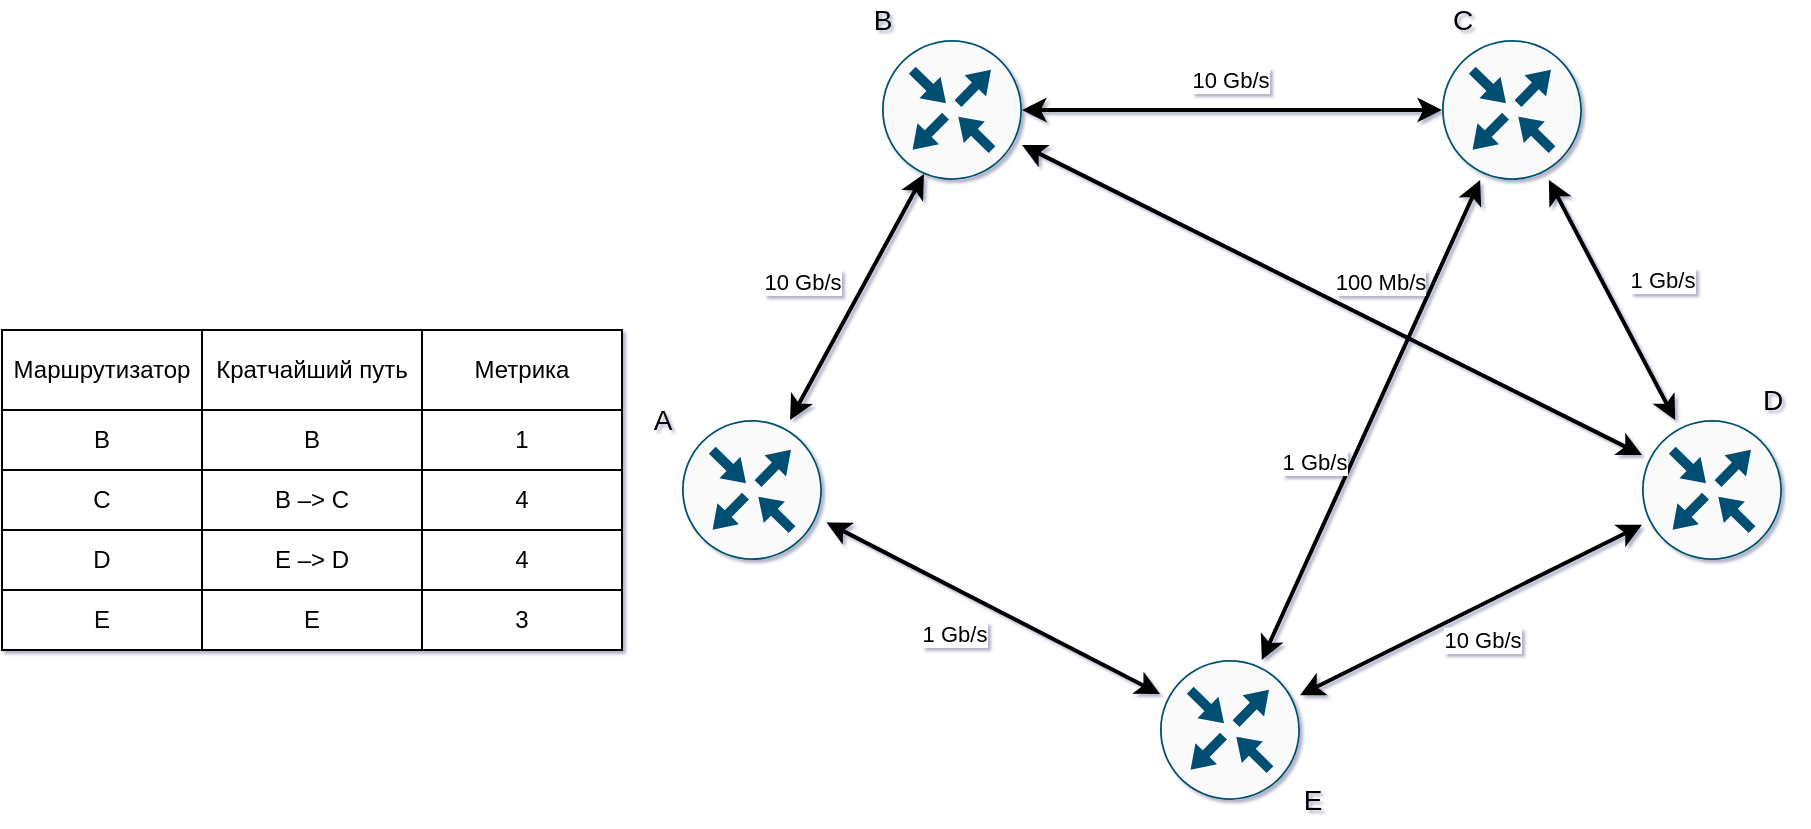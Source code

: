 <mxfile version="15.4.0" type="device"><diagram id="Tnql1_c0cnU-E5mvVTGK" name="Страница 1"><mxGraphModel dx="922" dy="743" grid="1" gridSize="10" guides="1" tooltips="1" connect="1" arrows="1" fold="1" page="1" pageScale="1" pageWidth="1169" pageHeight="827" math="0" shadow="1"><root><mxCell id="0"/><mxCell id="1" parent="0"/><mxCell id="VMH_zrSuN8qUCHNNmWZj-3" style="edgeStyle=none;orthogonalLoop=1;jettySize=auto;html=1;entryX=0.3;entryY=0.957;entryDx=0;entryDy=0;entryPerimeter=0;startArrow=classic;startFill=1;strokeWidth=2;" edge="1" parent="1" source="VMH_zrSuN8qUCHNNmWZj-4" target="VMH_zrSuN8qUCHNNmWZj-6"><mxGeometry relative="1" as="geometry"/></mxCell><mxCell id="VMH_zrSuN8qUCHNNmWZj-30" value="10 Gb/s" style="edgeLabel;html=1;align=center;verticalAlign=middle;resizable=0;points=[];" vertex="1" connectable="0" parent="VMH_zrSuN8qUCHNNmWZj-3"><mxGeometry x="-0.015" relative="1" as="geometry"><mxPoint x="-27" y="-9" as="offset"/></mxGeometry></mxCell><mxCell id="VMH_zrSuN8qUCHNNmWZj-4" value="" style="points=[[0.5,0,0],[1,0.5,0],[0.5,1,0],[0,0.5,0],[0.145,0.145,0],[0.856,0.145,0],[0.855,0.856,0],[0.145,0.855,0]];verticalLabelPosition=bottom;html=1;verticalAlign=top;aspect=fixed;align=center;pointerEvents=1;shape=mxgraph.cisco19.rect;prIcon=router;fillColor=#FAFAFA;strokeColor=#005073;" vertex="1" parent="1"><mxGeometry x="380" y="370" width="70" height="70" as="geometry"/></mxCell><mxCell id="VMH_zrSuN8qUCHNNmWZj-5" style="edgeStyle=none;orthogonalLoop=1;jettySize=auto;html=1;strokeWidth=2;startArrow=classic;startFill=1;" edge="1" parent="1" source="VMH_zrSuN8qUCHNNmWZj-6" target="VMH_zrSuN8qUCHNNmWZj-8"><mxGeometry relative="1" as="geometry"/></mxCell><mxCell id="VMH_zrSuN8qUCHNNmWZj-29" style="rounded=0;orthogonalLoop=1;jettySize=auto;html=1;startArrow=classic;startFill=1;strokeWidth=2;" edge="1" parent="1" source="VMH_zrSuN8qUCHNNmWZj-6" target="VMH_zrSuN8qUCHNNmWZj-9"><mxGeometry relative="1" as="geometry"/></mxCell><mxCell id="VMH_zrSuN8qUCHNNmWZj-6" value="" style="points=[[0.5,0,0],[1,0.5,0],[0.5,1,0],[0,0.5,0],[0.145,0.145,0],[0.856,0.145,0],[0.855,0.856,0],[0.145,0.855,0]];verticalLabelPosition=bottom;html=1;verticalAlign=top;aspect=fixed;align=center;pointerEvents=1;shape=mxgraph.cisco19.rect;prIcon=router;fillColor=#FAFAFA;strokeColor=#005073;" vertex="1" parent="1"><mxGeometry x="480" y="180" width="70" height="70" as="geometry"/></mxCell><mxCell id="VMH_zrSuN8qUCHNNmWZj-7" style="edgeStyle=none;orthogonalLoop=1;jettySize=auto;html=1;strokeWidth=2;startArrow=classic;startFill=1;" edge="1" parent="1" source="VMH_zrSuN8qUCHNNmWZj-8" target="VMH_zrSuN8qUCHNNmWZj-9"><mxGeometry relative="1" as="geometry"/></mxCell><mxCell id="VMH_zrSuN8qUCHNNmWZj-65" style="edgeStyle=none;rounded=0;orthogonalLoop=1;jettySize=auto;html=1;startArrow=classic;startFill=1;strokeWidth=2;" edge="1" parent="1" source="VMH_zrSuN8qUCHNNmWZj-8" target="VMH_zrSuN8qUCHNNmWZj-11"><mxGeometry relative="1" as="geometry"/></mxCell><mxCell id="VMH_zrSuN8qUCHNNmWZj-66" value="1 Gb/s" style="edgeLabel;html=1;align=center;verticalAlign=middle;resizable=0;points=[];" vertex="1" connectable="0" parent="VMH_zrSuN8qUCHNNmWZj-65"><mxGeometry x="-0.05" y="-1" relative="1" as="geometry"><mxPoint x="-31" y="27" as="offset"/></mxGeometry></mxCell><mxCell id="VMH_zrSuN8qUCHNNmWZj-8" value="" style="points=[[0.5,0,0],[1,0.5,0],[0.5,1,0],[0,0.5,0],[0.145,0.145,0],[0.856,0.145,0],[0.855,0.856,0],[0.145,0.855,0]];verticalLabelPosition=bottom;html=1;verticalAlign=top;aspect=fixed;align=center;pointerEvents=1;shape=mxgraph.cisco19.rect;prIcon=router;fillColor=#FAFAFA;strokeColor=#005073;" vertex="1" parent="1"><mxGeometry x="760" y="180" width="70" height="70" as="geometry"/></mxCell><mxCell id="VMH_zrSuN8qUCHNNmWZj-9" value="" style="points=[[0.5,0,0],[1,0.5,0],[0.5,1,0],[0,0.5,0],[0.145,0.145,0],[0.856,0.145,0],[0.855,0.856,0],[0.145,0.855,0]];verticalLabelPosition=bottom;html=1;verticalAlign=top;aspect=fixed;align=center;pointerEvents=1;shape=mxgraph.cisco19.rect;prIcon=router;fillColor=#FAFAFA;strokeColor=#005073;" vertex="1" parent="1"><mxGeometry x="860" y="370" width="70" height="70" as="geometry"/></mxCell><mxCell id="VMH_zrSuN8qUCHNNmWZj-10" style="edgeStyle=none;orthogonalLoop=1;jettySize=auto;html=1;strokeWidth=2;startArrow=classic;startFill=1;" edge="1" parent="1" source="VMH_zrSuN8qUCHNNmWZj-11" target="VMH_zrSuN8qUCHNNmWZj-9"><mxGeometry relative="1" as="geometry"/></mxCell><mxCell id="VMH_zrSuN8qUCHNNmWZj-11" value="" style="points=[[0.5,0,0],[1,0.5,0],[0.5,1,0],[0,0.5,0],[0.145,0.145,0],[0.856,0.145,0],[0.855,0.856,0],[0.145,0.855,0]];verticalLabelPosition=bottom;html=1;verticalAlign=top;aspect=fixed;align=center;pointerEvents=1;shape=mxgraph.cisco19.rect;prIcon=router;fillColor=#FAFAFA;strokeColor=#005073;" vertex="1" parent="1"><mxGeometry x="619" y="490" width="70" height="70" as="geometry"/></mxCell><mxCell id="VMH_zrSuN8qUCHNNmWZj-23" value="A" style="text;html=1;align=center;verticalAlign=middle;resizable=0;points=[];autosize=1;strokeColor=none;fillColor=none;fontSize=14;" vertex="1" parent="1"><mxGeometry x="360" y="360" width="20" height="20" as="geometry"/></mxCell><mxCell id="VMH_zrSuN8qUCHNNmWZj-24" value="B" style="text;html=1;align=center;verticalAlign=middle;resizable=0;points=[];autosize=1;strokeColor=none;fillColor=none;fontSize=14;" vertex="1" parent="1"><mxGeometry x="470" y="160" width="20" height="20" as="geometry"/></mxCell><mxCell id="VMH_zrSuN8qUCHNNmWZj-25" value="C" style="text;html=1;align=center;verticalAlign=middle;resizable=0;points=[];autosize=1;strokeColor=none;fillColor=none;fontSize=14;" vertex="1" parent="1"><mxGeometry x="755" y="160" width="30" height="20" as="geometry"/></mxCell><mxCell id="VMH_zrSuN8qUCHNNmWZj-26" value="D" style="text;html=1;align=center;verticalAlign=middle;resizable=0;points=[];autosize=1;strokeColor=none;fillColor=none;fontSize=14;" vertex="1" parent="1"><mxGeometry x="910" y="350" width="30" height="20" as="geometry"/></mxCell><mxCell id="VMH_zrSuN8qUCHNNmWZj-27" value="E" style="text;html=1;align=center;verticalAlign=middle;resizable=0;points=[];autosize=1;strokeColor=none;fillColor=none;fontSize=14;" vertex="1" parent="1"><mxGeometry x="685" y="550" width="20" height="20" as="geometry"/></mxCell><mxCell id="VMH_zrSuN8qUCHNNmWZj-28" style="edgeStyle=none;orthogonalLoop=1;jettySize=auto;html=1;strokeWidth=2;startArrow=classic;startFill=1;exitX=1.031;exitY=0.731;exitDx=0;exitDy=0;exitPerimeter=0;" edge="1" parent="1" source="VMH_zrSuN8qUCHNNmWZj-4" target="VMH_zrSuN8qUCHNNmWZj-11"><mxGeometry relative="1" as="geometry"><mxPoint x="409" y="530.143" as="sourcePoint"/><mxPoint x="580.0" y="444.997" as="targetPoint"/></mxGeometry></mxCell><mxCell id="VMH_zrSuN8qUCHNNmWZj-31" value="10 Gb/s" style="edgeLabel;html=1;align=center;verticalAlign=middle;resizable=0;points=[];" vertex="1" connectable="0" parent="1"><mxGeometry x="654.005" y="199.999" as="geometry"/></mxCell><mxCell id="VMH_zrSuN8qUCHNNmWZj-32" value="100 Mb/s" style="edgeLabel;html=1;align=center;verticalAlign=middle;resizable=0;points=[];" vertex="1" connectable="0" parent="1"><mxGeometry x="730.005" y="299.999" as="geometry"><mxPoint x="-1" y="1" as="offset"/></mxGeometry></mxCell><mxCell id="VMH_zrSuN8qUCHNNmWZj-33" value="1 Gb/s" style="edgeLabel;html=1;align=center;verticalAlign=middle;resizable=0;points=[];" vertex="1" connectable="0" parent="1"><mxGeometry x="870.005" y="299.999" as="geometry"/></mxCell><mxCell id="VMH_zrSuN8qUCHNNmWZj-34" value="1 Gb/s" style="edgeLabel;html=1;align=center;verticalAlign=middle;resizable=0;points=[];" vertex="1" connectable="0" parent="1"><mxGeometry x="520.005" y="479.999" as="geometry"><mxPoint x="-4" y="-3" as="offset"/></mxGeometry></mxCell><mxCell id="VMH_zrSuN8qUCHNNmWZj-35" value="10 Gb/s" style="edgeLabel;html=1;align=center;verticalAlign=middle;resizable=0;points=[];" vertex="1" connectable="0" parent="1"><mxGeometry x="780.005" y="479.999" as="geometry"/></mxCell><mxCell id="VMH_zrSuN8qUCHNNmWZj-36" value="" style="shape=table;html=1;whiteSpace=wrap;startSize=0;container=1;collapsible=0;childLayout=tableLayout;fontSize=12;spacing=2;verticalAlign=middle;resizeWidth=0;resizeHeight=0;" vertex="1" parent="1"><mxGeometry x="40" y="325" width="310" height="160" as="geometry"/></mxCell><mxCell id="VMH_zrSuN8qUCHNNmWZj-37" value="" style="shape=partialRectangle;html=1;whiteSpace=wrap;collapsible=0;dropTarget=0;pointerEvents=0;fillColor=none;top=0;left=0;bottom=0;right=0;points=[[0,0.5],[1,0.5]];portConstraint=eastwest;fontSize=12;spacing=2;verticalAlign=middle;resizeWidth=0;resizeHeight=0;" vertex="1" parent="VMH_zrSuN8qUCHNNmWZj-36"><mxGeometry width="310" height="40" as="geometry"/></mxCell><mxCell id="VMH_zrSuN8qUCHNNmWZj-38" value="Маршрутизатор" style="shape=partialRectangle;html=1;whiteSpace=wrap;connectable=0;fillColor=none;top=0;left=0;bottom=0;right=0;overflow=hidden;pointerEvents=1;fontSize=12;spacing=2;verticalAlign=middle;resizeWidth=0;resizeHeight=0;" vertex="1" parent="VMH_zrSuN8qUCHNNmWZj-37"><mxGeometry width="100" height="40" as="geometry"><mxRectangle width="100" height="40" as="alternateBounds"/></mxGeometry></mxCell><mxCell id="VMH_zrSuN8qUCHNNmWZj-39" value="Кратчайший путь" style="shape=partialRectangle;html=1;whiteSpace=wrap;connectable=0;fillColor=none;top=0;left=0;bottom=0;right=0;overflow=hidden;pointerEvents=1;fontSize=12;spacing=2;verticalAlign=middle;resizeWidth=0;resizeHeight=0;" vertex="1" parent="VMH_zrSuN8qUCHNNmWZj-37"><mxGeometry x="100" width="110" height="40" as="geometry"><mxRectangle width="110" height="40" as="alternateBounds"/></mxGeometry></mxCell><mxCell id="VMH_zrSuN8qUCHNNmWZj-40" value="Метрика" style="shape=partialRectangle;html=1;whiteSpace=wrap;connectable=0;fillColor=none;top=0;left=0;bottom=0;right=0;overflow=hidden;pointerEvents=1;fontSize=12;spacing=2;verticalAlign=middle;resizeWidth=0;resizeHeight=0;" vertex="1" parent="VMH_zrSuN8qUCHNNmWZj-37"><mxGeometry x="210" width="100" height="40" as="geometry"><mxRectangle width="100" height="40" as="alternateBounds"/></mxGeometry></mxCell><mxCell id="VMH_zrSuN8qUCHNNmWZj-41" value="" style="shape=partialRectangle;html=1;whiteSpace=wrap;collapsible=0;dropTarget=0;pointerEvents=0;fillColor=none;top=0;left=0;bottom=0;right=0;points=[[0,0.5],[1,0.5]];portConstraint=eastwest;fontSize=12;spacing=2;verticalAlign=middle;resizeWidth=0;resizeHeight=0;" vertex="1" parent="VMH_zrSuN8qUCHNNmWZj-36"><mxGeometry y="40" width="310" height="30" as="geometry"/></mxCell><mxCell id="VMH_zrSuN8qUCHNNmWZj-42" value="B" style="shape=partialRectangle;html=1;whiteSpace=wrap;connectable=0;fillColor=none;top=0;left=0;bottom=0;right=0;overflow=hidden;pointerEvents=1;fontSize=12;spacing=2;verticalAlign=middle;resizeWidth=0;resizeHeight=0;" vertex="1" parent="VMH_zrSuN8qUCHNNmWZj-41"><mxGeometry width="100" height="30" as="geometry"><mxRectangle width="100" height="30" as="alternateBounds"/></mxGeometry></mxCell><mxCell id="VMH_zrSuN8qUCHNNmWZj-43" value="B&lt;br&gt;" style="shape=partialRectangle;html=1;whiteSpace=wrap;connectable=0;fillColor=none;top=0;left=0;bottom=0;right=0;overflow=hidden;pointerEvents=1;fontSize=12;spacing=2;verticalAlign=middle;resizeWidth=0;resizeHeight=0;" vertex="1" parent="VMH_zrSuN8qUCHNNmWZj-41"><mxGeometry x="100" width="110" height="30" as="geometry"><mxRectangle width="110" height="30" as="alternateBounds"/></mxGeometry></mxCell><mxCell id="VMH_zrSuN8qUCHNNmWZj-44" value="1" style="shape=partialRectangle;html=1;whiteSpace=wrap;connectable=0;fillColor=none;top=0;left=0;bottom=0;right=0;overflow=hidden;pointerEvents=1;fontSize=12;spacing=2;verticalAlign=middle;resizeWidth=0;resizeHeight=0;" vertex="1" parent="VMH_zrSuN8qUCHNNmWZj-41"><mxGeometry x="210" width="100" height="30" as="geometry"><mxRectangle width="100" height="30" as="alternateBounds"/></mxGeometry></mxCell><mxCell id="VMH_zrSuN8qUCHNNmWZj-45" value="" style="shape=partialRectangle;html=1;whiteSpace=wrap;collapsible=0;dropTarget=0;pointerEvents=0;fillColor=none;top=0;left=0;bottom=0;right=0;points=[[0,0.5],[1,0.5]];portConstraint=eastwest;fontSize=12;spacing=2;verticalAlign=middle;resizeWidth=0;resizeHeight=0;" vertex="1" parent="VMH_zrSuN8qUCHNNmWZj-36"><mxGeometry y="70" width="310" height="30" as="geometry"/></mxCell><mxCell id="VMH_zrSuN8qUCHNNmWZj-46" value="C" style="shape=partialRectangle;html=1;whiteSpace=wrap;connectable=0;fillColor=none;top=0;left=0;bottom=0;right=0;overflow=hidden;pointerEvents=1;fontSize=12;spacing=2;verticalAlign=middle;resizeWidth=0;resizeHeight=0;" vertex="1" parent="VMH_zrSuN8qUCHNNmWZj-45"><mxGeometry width="100" height="30" as="geometry"><mxRectangle width="100" height="30" as="alternateBounds"/></mxGeometry></mxCell><mxCell id="VMH_zrSuN8qUCHNNmWZj-47" value="B –&amp;gt; C" style="shape=partialRectangle;html=1;whiteSpace=wrap;connectable=0;fillColor=none;top=0;left=0;bottom=0;right=0;overflow=hidden;pointerEvents=1;fontSize=12;spacing=2;verticalAlign=middle;resizeWidth=0;resizeHeight=0;" vertex="1" parent="VMH_zrSuN8qUCHNNmWZj-45"><mxGeometry x="100" width="110" height="30" as="geometry"><mxRectangle width="110" height="30" as="alternateBounds"/></mxGeometry></mxCell><mxCell id="VMH_zrSuN8qUCHNNmWZj-48" value="4" style="shape=partialRectangle;html=1;whiteSpace=wrap;connectable=0;fillColor=none;top=0;left=0;bottom=0;right=0;overflow=hidden;pointerEvents=1;fontSize=12;spacing=2;verticalAlign=middle;resizeWidth=0;resizeHeight=0;" vertex="1" parent="VMH_zrSuN8qUCHNNmWZj-45"><mxGeometry x="210" width="100" height="30" as="geometry"><mxRectangle width="100" height="30" as="alternateBounds"/></mxGeometry></mxCell><mxCell id="VMH_zrSuN8qUCHNNmWZj-49" value="" style="shape=partialRectangle;html=1;whiteSpace=wrap;collapsible=0;dropTarget=0;pointerEvents=0;fillColor=none;top=0;left=0;bottom=0;right=0;points=[[0,0.5],[1,0.5]];portConstraint=eastwest;fontSize=12;spacing=2;verticalAlign=middle;resizeWidth=0;resizeHeight=0;" vertex="1" parent="VMH_zrSuN8qUCHNNmWZj-36"><mxGeometry y="100" width="310" height="30" as="geometry"/></mxCell><mxCell id="VMH_zrSuN8qUCHNNmWZj-50" value="D" style="shape=partialRectangle;html=1;whiteSpace=wrap;connectable=0;fillColor=none;top=0;left=0;bottom=0;right=0;overflow=hidden;pointerEvents=1;fontSize=12;spacing=2;verticalAlign=middle;resizeWidth=0;resizeHeight=0;" vertex="1" parent="VMH_zrSuN8qUCHNNmWZj-49"><mxGeometry width="100" height="30" as="geometry"><mxRectangle width="100" height="30" as="alternateBounds"/></mxGeometry></mxCell><mxCell id="VMH_zrSuN8qUCHNNmWZj-51" value="E –&amp;gt; D" style="shape=partialRectangle;html=1;whiteSpace=wrap;connectable=0;fillColor=none;top=0;left=0;bottom=0;right=0;overflow=hidden;pointerEvents=1;fontSize=12;spacing=2;verticalAlign=middle;resizeWidth=0;resizeHeight=0;" vertex="1" parent="VMH_zrSuN8qUCHNNmWZj-49"><mxGeometry x="100" width="110" height="30" as="geometry"><mxRectangle width="110" height="30" as="alternateBounds"/></mxGeometry></mxCell><mxCell id="VMH_zrSuN8qUCHNNmWZj-52" value="4" style="shape=partialRectangle;html=1;whiteSpace=wrap;connectable=0;fillColor=none;top=0;left=0;bottom=0;right=0;overflow=hidden;pointerEvents=1;fontSize=12;spacing=2;verticalAlign=middle;resizeWidth=0;resizeHeight=0;" vertex="1" parent="VMH_zrSuN8qUCHNNmWZj-49"><mxGeometry x="210" width="100" height="30" as="geometry"><mxRectangle width="100" height="30" as="alternateBounds"/></mxGeometry></mxCell><mxCell id="VMH_zrSuN8qUCHNNmWZj-53" value="" style="shape=partialRectangle;html=1;whiteSpace=wrap;collapsible=0;dropTarget=0;pointerEvents=0;fillColor=none;top=0;left=0;bottom=0;right=0;points=[[0,0.5],[1,0.5]];portConstraint=eastwest;fontSize=12;spacing=2;verticalAlign=middle;resizeWidth=0;resizeHeight=0;" vertex="1" parent="VMH_zrSuN8qUCHNNmWZj-36"><mxGeometry y="130" width="310" height="30" as="geometry"/></mxCell><mxCell id="VMH_zrSuN8qUCHNNmWZj-54" value="E" style="shape=partialRectangle;html=1;whiteSpace=wrap;connectable=0;fillColor=none;top=0;left=0;bottom=0;right=0;overflow=hidden;pointerEvents=1;fontSize=12;spacing=2;verticalAlign=middle;resizeWidth=0;resizeHeight=0;" vertex="1" parent="VMH_zrSuN8qUCHNNmWZj-53"><mxGeometry width="100" height="30" as="geometry"><mxRectangle width="100" height="30" as="alternateBounds"/></mxGeometry></mxCell><mxCell id="VMH_zrSuN8qUCHNNmWZj-55" value="E" style="shape=partialRectangle;html=1;whiteSpace=wrap;connectable=0;fillColor=none;top=0;left=0;bottom=0;right=0;overflow=hidden;pointerEvents=1;fontSize=12;spacing=2;verticalAlign=middle;resizeWidth=0;resizeHeight=0;" vertex="1" parent="VMH_zrSuN8qUCHNNmWZj-53"><mxGeometry x="100" width="110" height="30" as="geometry"><mxRectangle width="110" height="30" as="alternateBounds"/></mxGeometry></mxCell><mxCell id="VMH_zrSuN8qUCHNNmWZj-56" value="3" style="shape=partialRectangle;html=1;whiteSpace=wrap;connectable=0;fillColor=none;top=0;left=0;bottom=0;right=0;overflow=hidden;pointerEvents=1;fontSize=12;spacing=2;verticalAlign=middle;resizeWidth=0;resizeHeight=0;" vertex="1" parent="VMH_zrSuN8qUCHNNmWZj-53"><mxGeometry x="210" width="100" height="30" as="geometry"><mxRectangle width="100" height="30" as="alternateBounds"/></mxGeometry></mxCell></root></mxGraphModel></diagram></mxfile>